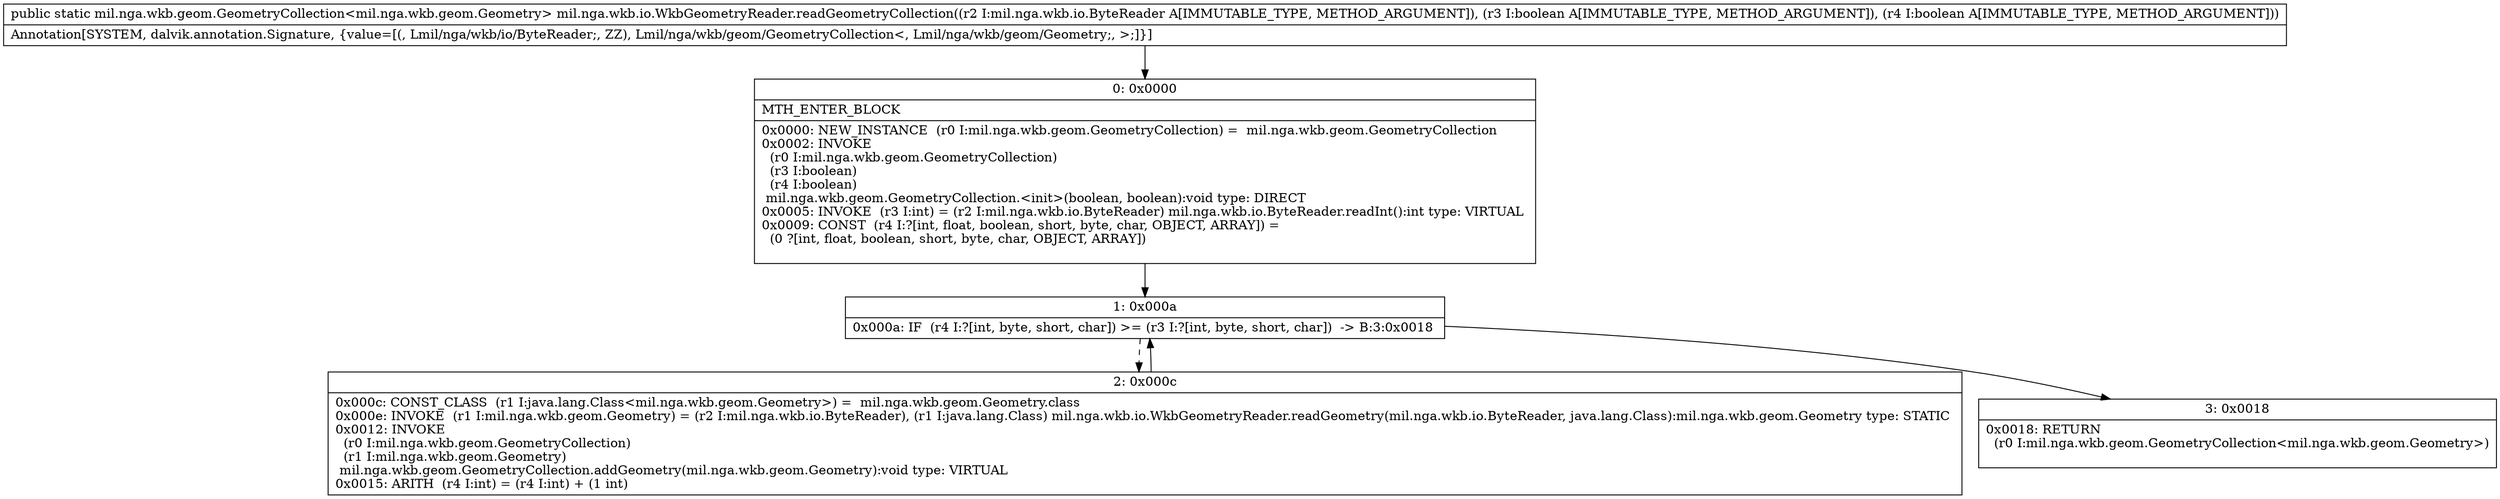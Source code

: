 digraph "CFG formil.nga.wkb.io.WkbGeometryReader.readGeometryCollection(Lmil\/nga\/wkb\/io\/ByteReader;ZZ)Lmil\/nga\/wkb\/geom\/GeometryCollection;" {
Node_0 [shape=record,label="{0\:\ 0x0000|MTH_ENTER_BLOCK\l|0x0000: NEW_INSTANCE  (r0 I:mil.nga.wkb.geom.GeometryCollection) =  mil.nga.wkb.geom.GeometryCollection \l0x0002: INVOKE  \l  (r0 I:mil.nga.wkb.geom.GeometryCollection)\l  (r3 I:boolean)\l  (r4 I:boolean)\l mil.nga.wkb.geom.GeometryCollection.\<init\>(boolean, boolean):void type: DIRECT \l0x0005: INVOKE  (r3 I:int) = (r2 I:mil.nga.wkb.io.ByteReader) mil.nga.wkb.io.ByteReader.readInt():int type: VIRTUAL \l0x0009: CONST  (r4 I:?[int, float, boolean, short, byte, char, OBJECT, ARRAY]) = \l  (0 ?[int, float, boolean, short, byte, char, OBJECT, ARRAY])\l \l}"];
Node_1 [shape=record,label="{1\:\ 0x000a|0x000a: IF  (r4 I:?[int, byte, short, char]) \>= (r3 I:?[int, byte, short, char])  \-\> B:3:0x0018 \l}"];
Node_2 [shape=record,label="{2\:\ 0x000c|0x000c: CONST_CLASS  (r1 I:java.lang.Class\<mil.nga.wkb.geom.Geometry\>) =  mil.nga.wkb.geom.Geometry.class \l0x000e: INVOKE  (r1 I:mil.nga.wkb.geom.Geometry) = (r2 I:mil.nga.wkb.io.ByteReader), (r1 I:java.lang.Class) mil.nga.wkb.io.WkbGeometryReader.readGeometry(mil.nga.wkb.io.ByteReader, java.lang.Class):mil.nga.wkb.geom.Geometry type: STATIC \l0x0012: INVOKE  \l  (r0 I:mil.nga.wkb.geom.GeometryCollection)\l  (r1 I:mil.nga.wkb.geom.Geometry)\l mil.nga.wkb.geom.GeometryCollection.addGeometry(mil.nga.wkb.geom.Geometry):void type: VIRTUAL \l0x0015: ARITH  (r4 I:int) = (r4 I:int) + (1 int) \l}"];
Node_3 [shape=record,label="{3\:\ 0x0018|0x0018: RETURN  \l  (r0 I:mil.nga.wkb.geom.GeometryCollection\<mil.nga.wkb.geom.Geometry\>)\l \l}"];
MethodNode[shape=record,label="{public static mil.nga.wkb.geom.GeometryCollection\<mil.nga.wkb.geom.Geometry\> mil.nga.wkb.io.WkbGeometryReader.readGeometryCollection((r2 I:mil.nga.wkb.io.ByteReader A[IMMUTABLE_TYPE, METHOD_ARGUMENT]), (r3 I:boolean A[IMMUTABLE_TYPE, METHOD_ARGUMENT]), (r4 I:boolean A[IMMUTABLE_TYPE, METHOD_ARGUMENT]))  | Annotation[SYSTEM, dalvik.annotation.Signature, \{value=[(, Lmil\/nga\/wkb\/io\/ByteReader;, ZZ), Lmil\/nga\/wkb\/geom\/GeometryCollection\<, Lmil\/nga\/wkb\/geom\/Geometry;, \>;]\}]\l}"];
MethodNode -> Node_0;
Node_0 -> Node_1;
Node_1 -> Node_2[style=dashed];
Node_1 -> Node_3;
Node_2 -> Node_1;
}

